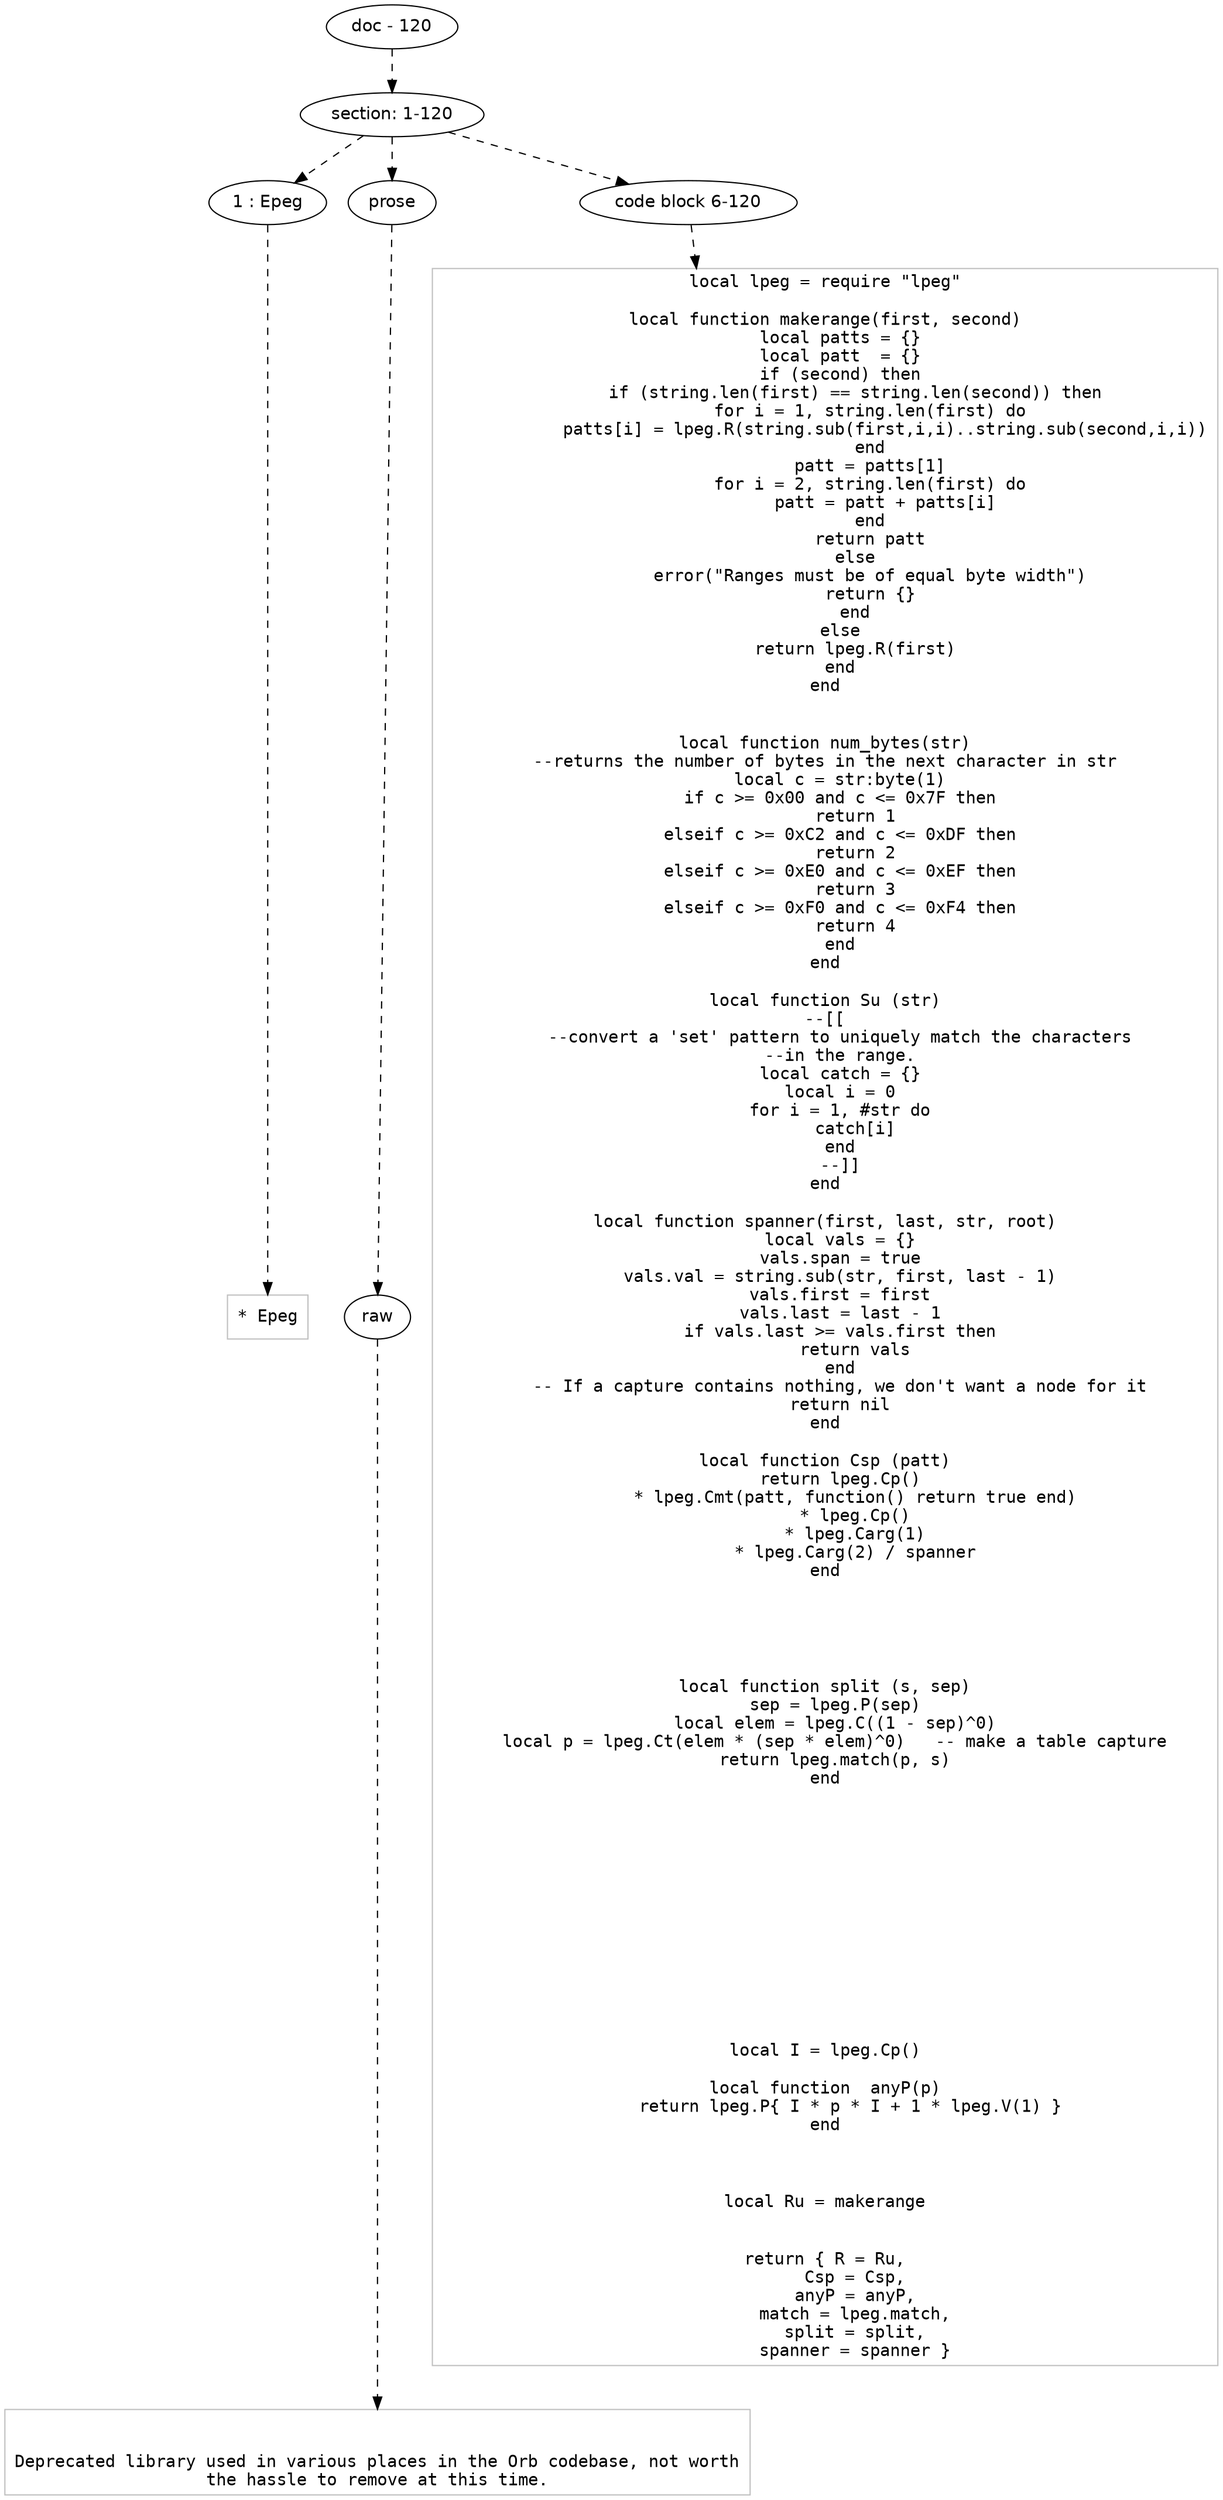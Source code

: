 digraph lpegNode {

node [fontname=Helvetica]
edge [style=dashed]

doc_0 [label="doc - 120"]


doc_0 -> { section_1}
{rank=same; section_1}

section_1 [label="section: 1-120"]


// END RANK doc_0

section_1 -> { header_2 prose_3 codeblock_4}
{rank=same; header_2 prose_3 codeblock_4}

header_2 [label="1 : Epeg"]

prose_3 [label="prose"]

codeblock_4 [label="code block 6-120"]


// END RANK section_1

header_2 -> leaf_5
leaf_5  [color=Gray,shape=rectangle,fontname=Inconsolata,label="* Epeg"]
// END RANK header_2

prose_3 -> { raw_6}
{rank=same; raw_6}

raw_6 [label="raw"]


// END RANK prose_3

raw_6 -> leaf_7
leaf_7  [color=Gray,shape=rectangle,fontname=Inconsolata,label="

Deprecated library used in various places in the Orb codebase, not worth
the hassle to remove at this time.
"]
// END RANK raw_6

codeblock_4 -> leaf_8
leaf_8  [color=Gray,shape=rectangle,fontname=Inconsolata,label="local lpeg = require \"lpeg\"

local function makerange(first, second)
   local patts = {}
   local patt  = {}
   if (second) then
      if (string.len(first) == string.len(second)) then
         for i = 1, string.len(first) do
            patts[i] = lpeg.R(string.sub(first,i,i)..string.sub(second,i,i))
         end
         patt = patts[1]
         for i = 2, string.len(first) do
            patt = patt + patts[i]
         end
         return patt
      else
         error(\"Ranges must be of equal byte width\")
         return {}
      end
   else
      return lpeg.R(first)
   end
end


local function num_bytes(str)
--returns the number of bytes in the next character in str
   local c = str:byte(1)
   if c >= 0x00 and c <= 0x7F then
      return 1
   elseif c >= 0xC2 and c <= 0xDF then
      return 2
   elseif c >= 0xE0 and c <= 0xEF then
      return 3
   elseif c >= 0xF0 and c <= 0xF4 then
      return 4
   end
end

local function Su (str)
--[[
   --convert a 'set' pattern to uniquely match the characters
   --in the range.
   local catch = {}
   local i = 0
   for i = 1, #str do
      catch[i]
   end
   --]]
end

local function spanner(first, last, str, root)
   local vals = {}
   vals.span = true
   vals.val = string.sub(str, first, last - 1)
   vals.first = first
   vals.last = last - 1
   if vals.last >= vals.first then
      return vals
   end
   -- If a capture contains nothing, we don't want a node for it
   return nil
end

local function Csp (patt)
   return lpeg.Cp()
      * lpeg.Cmt(patt, function() return true end)
      * lpeg.Cp()
      * lpeg.Carg(1)
      * lpeg.Carg(2) / spanner
end





local function split (s, sep)
  sep = lpeg.P(sep)
  local elem = lpeg.C((1 - sep)^0)
  local p = lpeg.Ct(elem * (sep * elem)^0)   -- make a table capture
  return lpeg.match(p, s)
end













local I = lpeg.Cp()

local function  anyP(p)
     return lpeg.P{ I * p * I + 1 * lpeg.V(1) }
end



local Ru = makerange


return { R = Ru,
      Csp = Csp,
      anyP = anyP,
      match = lpeg.match,
      split = split,
      spanner = spanner }
"]
// END RANK codeblock_4


}
